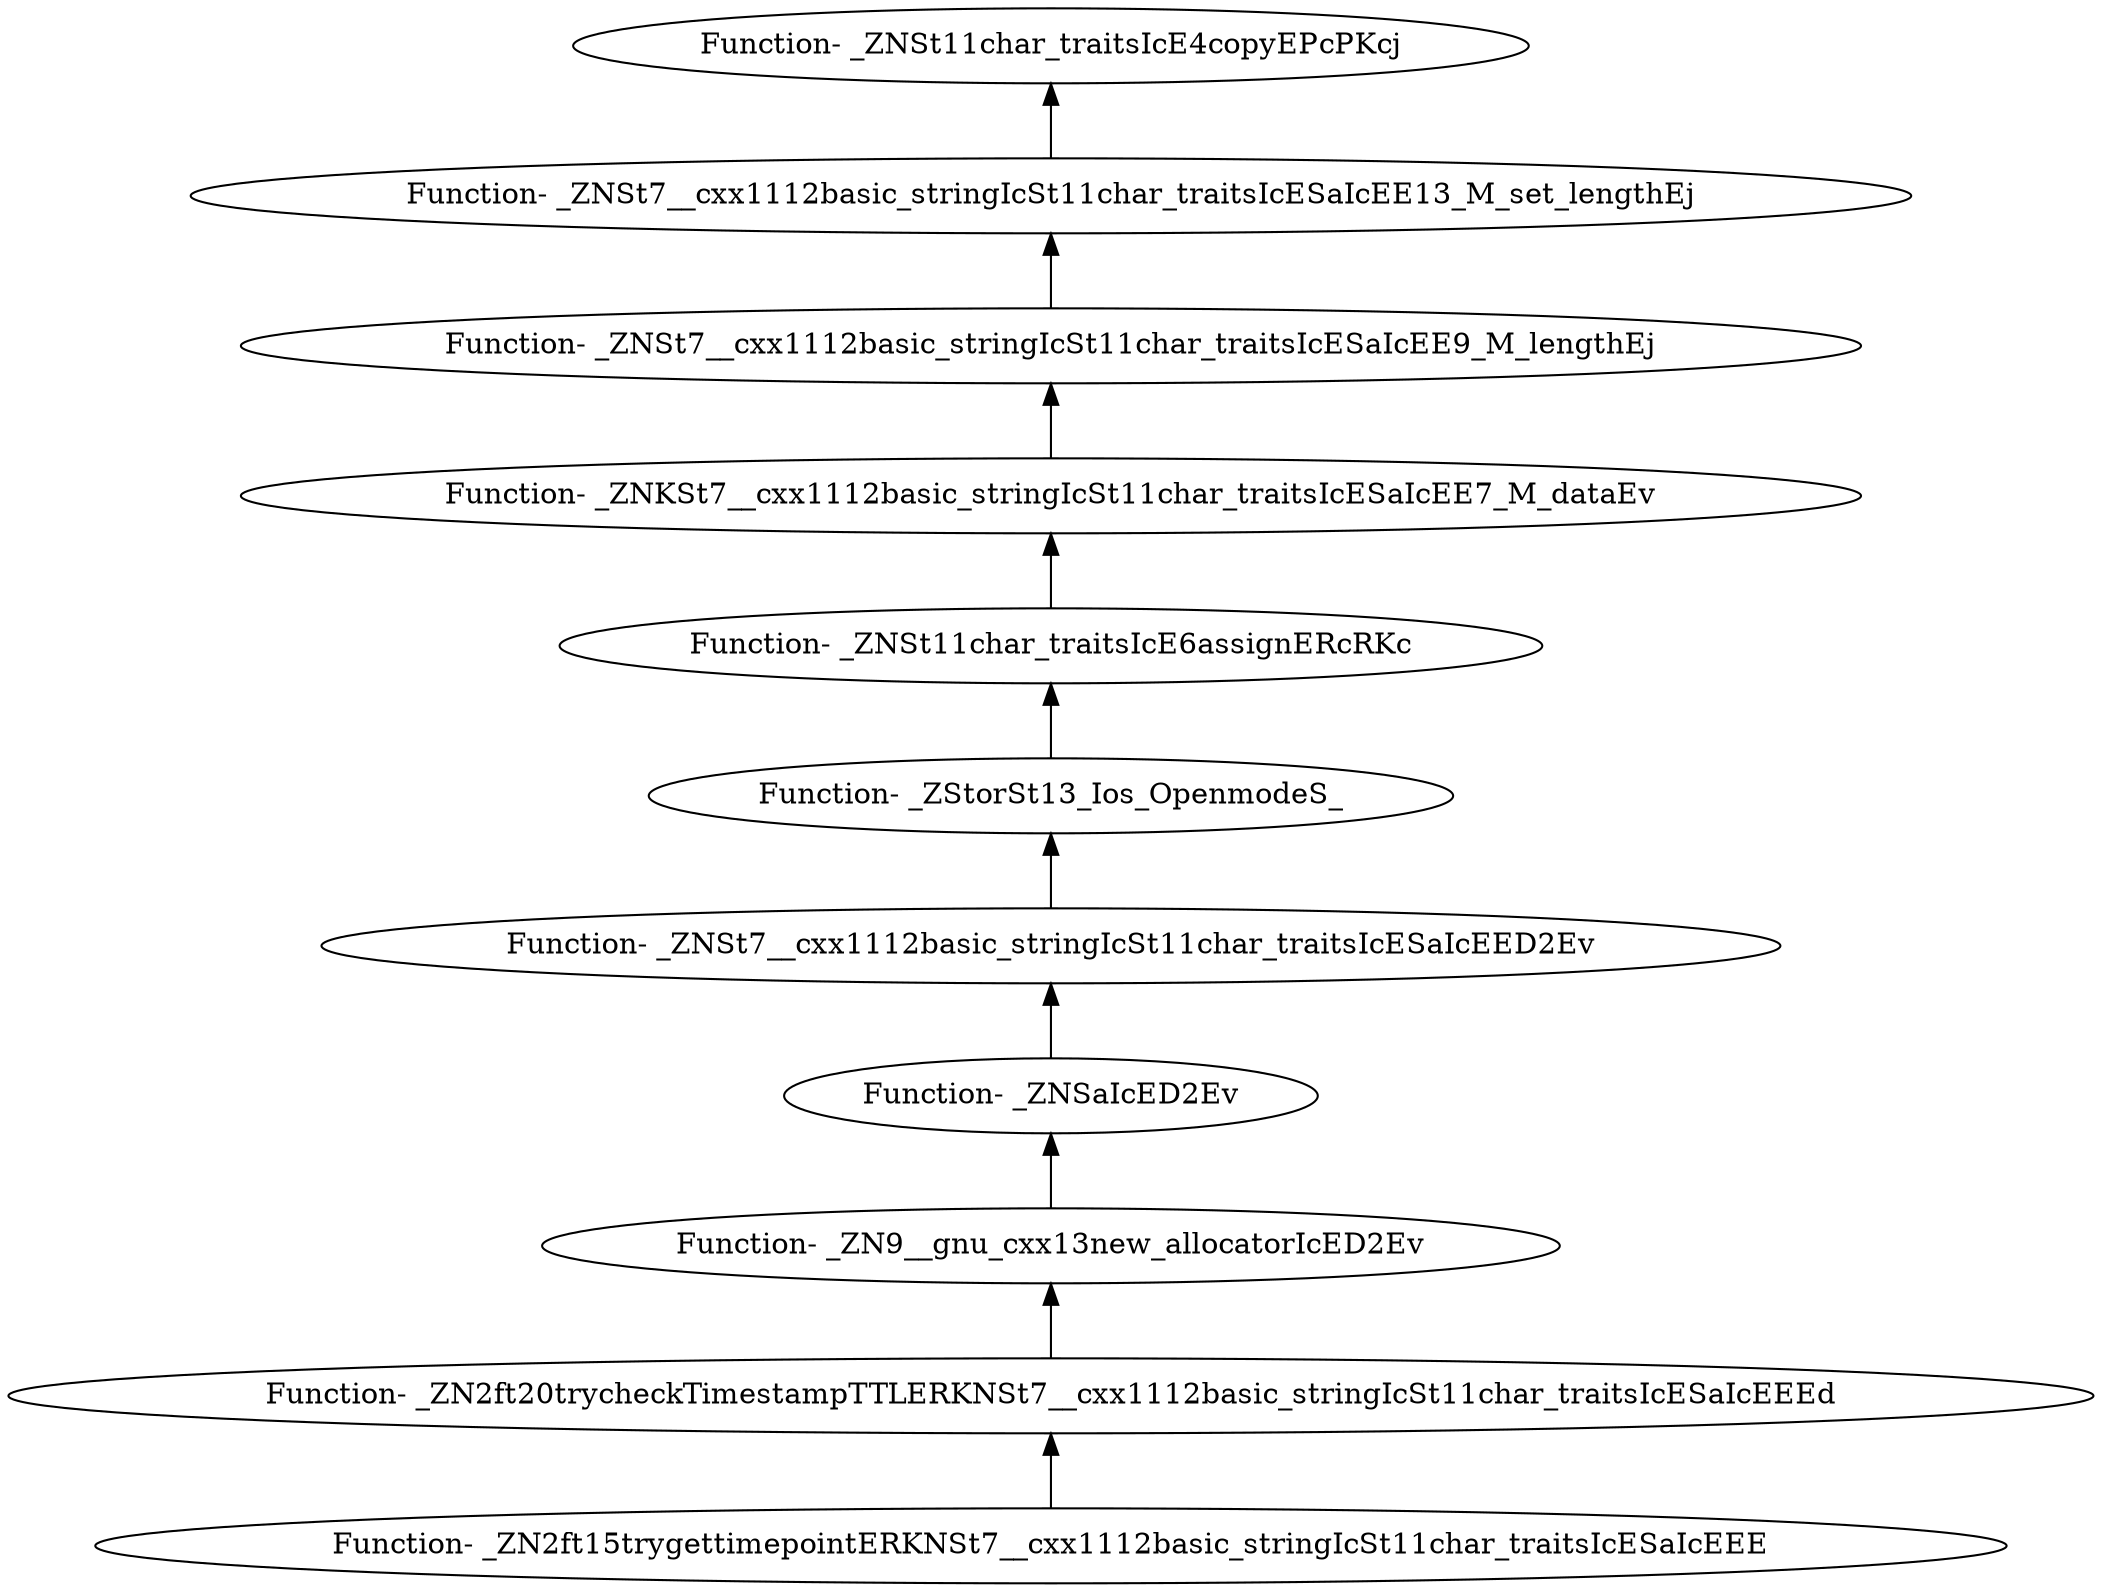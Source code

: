 digraph {
	"Function- _ZN2ft15trygettimepointERKNSt7__cxx1112basic_stringIcSt11char_traitsIcESaIcEEE"
	"Function- _ZN2ft20trycheckTimestampTTLERKNSt7__cxx1112basic_stringIcSt11char_traitsIcESaIcEEEd"
	"Function- _ZN2ft20trycheckTimestampTTLERKNSt7__cxx1112basic_stringIcSt11char_traitsIcESaIcEEEd" -> "Function- _ZN2ft15trygettimepointERKNSt7__cxx1112basic_stringIcSt11char_traitsIcESaIcEEE" [dir=back]
	"Function- _ZN9__gnu_cxx13new_allocatorIcED2Ev"
	"Function- _ZN9__gnu_cxx13new_allocatorIcED2Ev" -> "Function- _ZN2ft20trycheckTimestampTTLERKNSt7__cxx1112basic_stringIcSt11char_traitsIcESaIcEEEd" [dir=back]
	"Function- _ZNSaIcED2Ev"
	"Function- _ZNSaIcED2Ev" -> "Function- _ZN9__gnu_cxx13new_allocatorIcED2Ev" [dir=back]
	"Function- _ZNSt7__cxx1112basic_stringIcSt11char_traitsIcESaIcEED2Ev"
	"Function- _ZNSt7__cxx1112basic_stringIcSt11char_traitsIcESaIcEED2Ev" -> "Function- _ZNSaIcED2Ev" [dir=back]
	"Function- _ZStorSt13_Ios_OpenmodeS_"
	"Function- _ZStorSt13_Ios_OpenmodeS_" -> "Function- _ZNSt7__cxx1112basic_stringIcSt11char_traitsIcESaIcEED2Ev" [dir=back]
	"Function- _ZNSt11char_traitsIcE6assignERcRKc"
	"Function- _ZNSt11char_traitsIcE6assignERcRKc" -> "Function- _ZStorSt13_Ios_OpenmodeS_" [dir=back]
	"Function- _ZNKSt7__cxx1112basic_stringIcSt11char_traitsIcESaIcEE7_M_dataEv"
	"Function- _ZNKSt7__cxx1112basic_stringIcSt11char_traitsIcESaIcEE7_M_dataEv" -> "Function- _ZNSt11char_traitsIcE6assignERcRKc" [dir=back]
	"Function- _ZNSt7__cxx1112basic_stringIcSt11char_traitsIcESaIcEE9_M_lengthEj"
	"Function- _ZNSt7__cxx1112basic_stringIcSt11char_traitsIcESaIcEE9_M_lengthEj" -> "Function- _ZNKSt7__cxx1112basic_stringIcSt11char_traitsIcESaIcEE7_M_dataEv" [dir=back]
	"Function- _ZNSt7__cxx1112basic_stringIcSt11char_traitsIcESaIcEE13_M_set_lengthEj"
	"Function- _ZNSt7__cxx1112basic_stringIcSt11char_traitsIcESaIcEE13_M_set_lengthEj" -> "Function- _ZNSt7__cxx1112basic_stringIcSt11char_traitsIcESaIcEE9_M_lengthEj" [dir=back]
	"Function- _ZNSt11char_traitsIcE4copyEPcPKcj"
	"Function- _ZNSt11char_traitsIcE4copyEPcPKcj" -> "Function- _ZNSt7__cxx1112basic_stringIcSt11char_traitsIcESaIcEE13_M_set_lengthEj" [dir=back]
}
